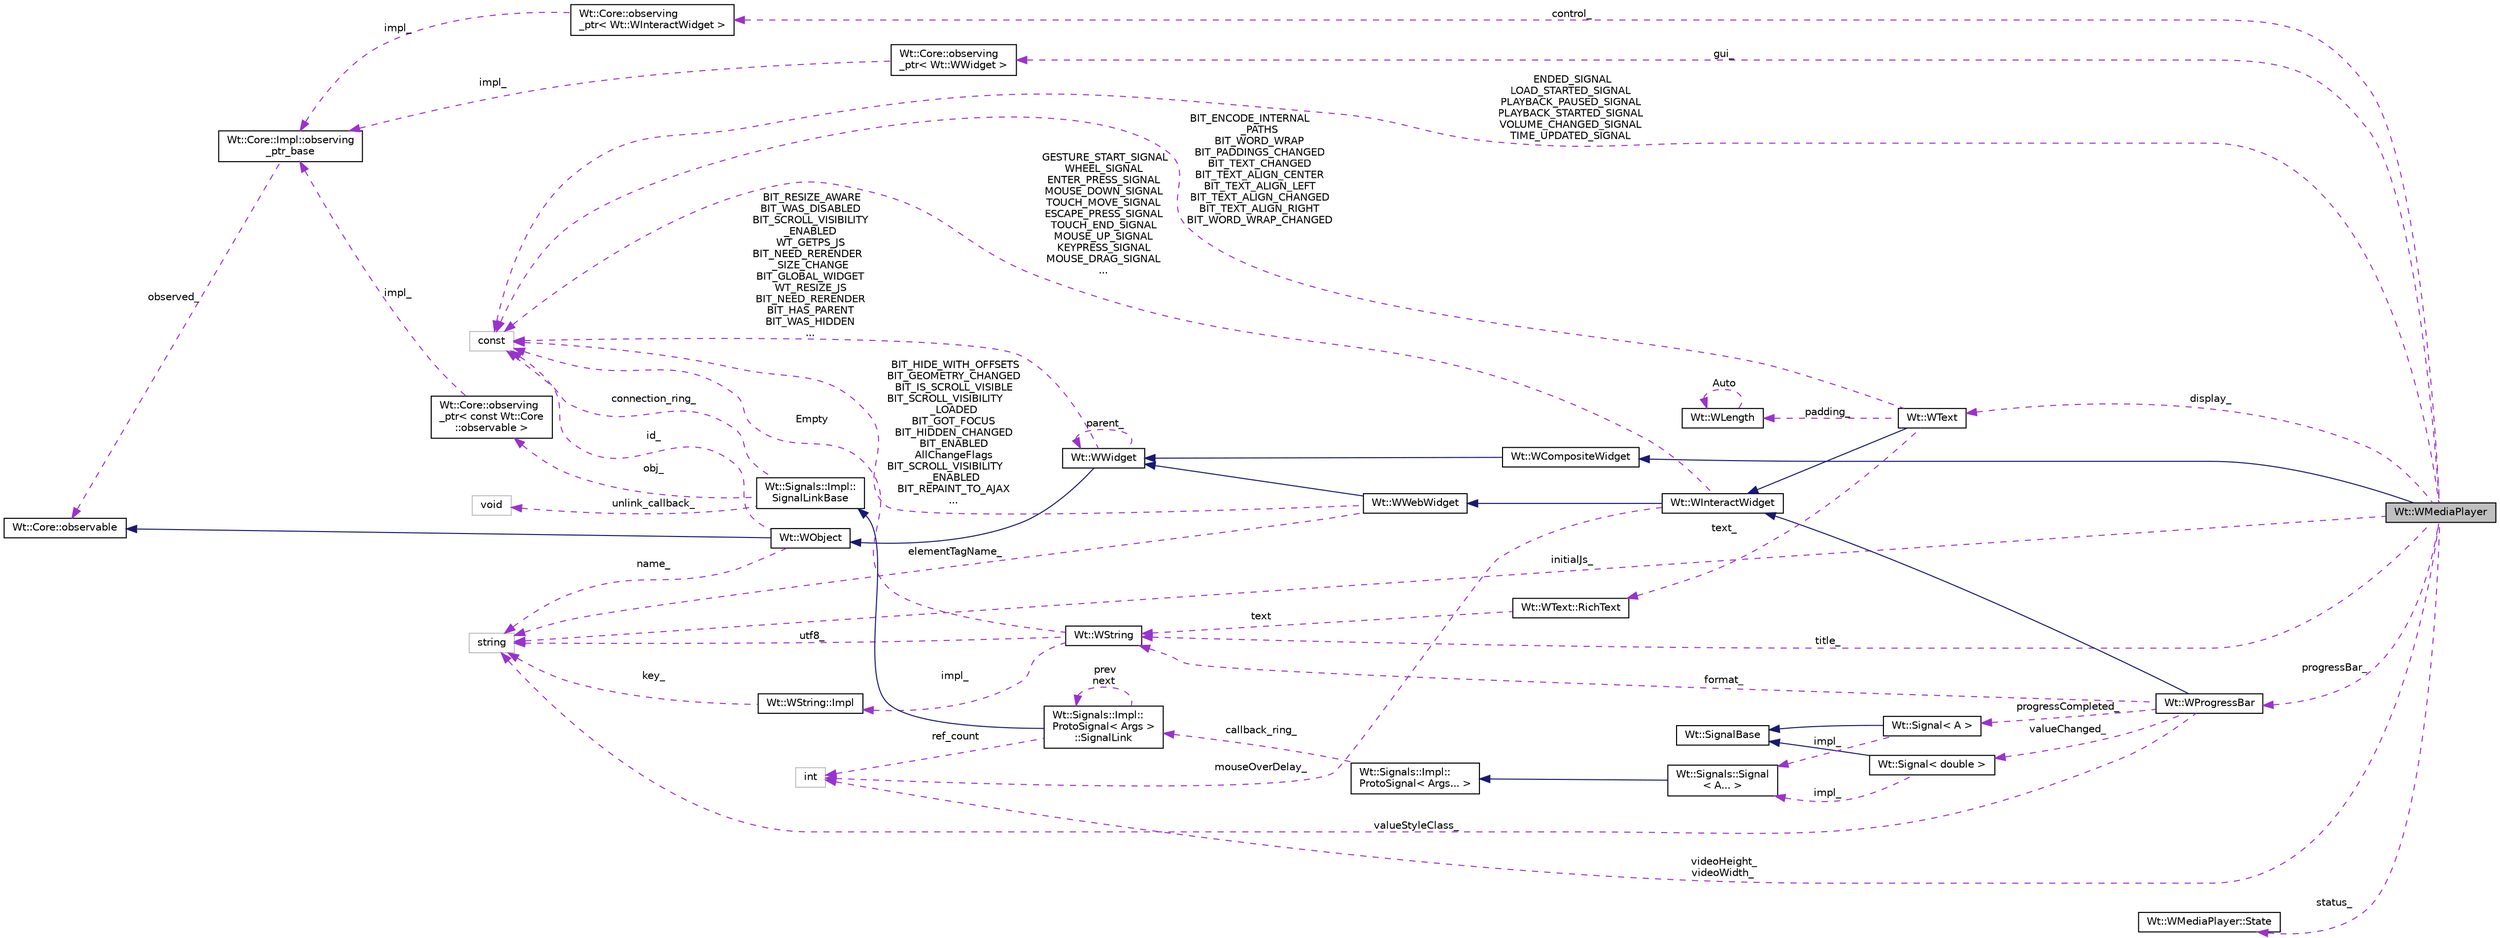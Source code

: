 digraph "Wt::WMediaPlayer"
{
 // LATEX_PDF_SIZE
  edge [fontname="Helvetica",fontsize="10",labelfontname="Helvetica",labelfontsize="10"];
  node [fontname="Helvetica",fontsize="10",shape=record];
  rankdir="LR";
  Node1 [label="Wt::WMediaPlayer",height=0.2,width=0.4,color="black", fillcolor="grey75", style="filled", fontcolor="black",tooltip="A media player."];
  Node2 -> Node1 [dir="back",color="midnightblue",fontsize="10",style="solid"];
  Node2 [label="Wt::WCompositeWidget",height=0.2,width=0.4,color="black", fillcolor="white", style="filled",URL="$classWt_1_1WCompositeWidget.html",tooltip="A widget that hides the implementation of composite widgets."];
  Node3 -> Node2 [dir="back",color="midnightblue",fontsize="10",style="solid"];
  Node3 [label="Wt::WWidget",height=0.2,width=0.4,color="black", fillcolor="white", style="filled",URL="$classWt_1_1WWidget.html",tooltip="The abstract base class for a user-interface component."];
  Node4 -> Node3 [dir="back",color="midnightblue",fontsize="10",style="solid"];
  Node4 [label="Wt::WObject",height=0.2,width=0.4,color="black", fillcolor="white", style="filled",URL="$classWt_1_1WObject.html",tooltip="A base class for objects that participate in the signal/slot system."];
  Node5 -> Node4 [dir="back",color="midnightblue",fontsize="10",style="solid"];
  Node5 [label="Wt::Core::observable",height=0.2,width=0.4,color="black", fillcolor="white", style="filled",URL="$classWt_1_1Core_1_1observable.html",tooltip="A base class for objects whose life-time can be tracked."];
  Node6 -> Node4 [dir="back",color="darkorchid3",fontsize="10",style="dashed",label=" name_" ];
  Node6 [label="string",height=0.2,width=0.4,color="grey75", fillcolor="white", style="filled",tooltip=" "];
  Node7 -> Node4 [dir="back",color="darkorchid3",fontsize="10",style="dashed",label=" id_" ];
  Node7 [label="const",height=0.2,width=0.4,color="grey75", fillcolor="white", style="filled",tooltip=" "];
  Node3 -> Node3 [dir="back",color="darkorchid3",fontsize="10",style="dashed",label=" parent_" ];
  Node7 -> Node3 [dir="back",color="darkorchid3",fontsize="10",style="dashed",label=" BIT_RESIZE_AWARE\nBIT_WAS_DISABLED\nBIT_SCROLL_VISIBILITY\l_ENABLED\nWT_GETPS_JS\nBIT_NEED_RERENDER\l_SIZE_CHANGE\nBIT_GLOBAL_WIDGET\nWT_RESIZE_JS\nBIT_NEED_RERENDER\nBIT_HAS_PARENT\nBIT_WAS_HIDDEN\n..." ];
  Node8 -> Node1 [dir="back",color="darkorchid3",fontsize="10",style="dashed",label=" control_" ];
  Node8 [label="Wt::Core::observing\l_ptr\< Wt::WInteractWidget \>",height=0.2,width=0.4,color="black", fillcolor="white", style="filled",URL="$classWt_1_1Core_1_1observing__ptr.html",tooltip=" "];
  Node9 -> Node8 [dir="back",color="darkorchid3",fontsize="10",style="dashed",label=" impl_" ];
  Node9 [label="Wt::Core::Impl::observing\l_ptr_base",height=0.2,width=0.4,color="black", fillcolor="white", style="filled",URL="$structWt_1_1Core_1_1Impl_1_1observing__ptr__base.html",tooltip=" "];
  Node5 -> Node9 [dir="back",color="darkorchid3",fontsize="10",style="dashed",label=" observed_" ];
  Node10 -> Node1 [dir="back",color="darkorchid3",fontsize="10",style="dashed",label=" title_" ];
  Node10 [label="Wt::WString",height=0.2,width=0.4,color="black", fillcolor="white", style="filled",URL="$classWt_1_1WString.html",tooltip="A value class which describes a locale-aware unicode string."];
  Node11 -> Node10 [dir="back",color="darkorchid3",fontsize="10",style="dashed",label=" impl_" ];
  Node11 [label="Wt::WString::Impl",height=0.2,width=0.4,color="black", fillcolor="white", style="filled",URL="$structWt_1_1WString_1_1Impl.html",tooltip=" "];
  Node6 -> Node11 [dir="back",color="darkorchid3",fontsize="10",style="dashed",label=" key_" ];
  Node6 -> Node10 [dir="back",color="darkorchid3",fontsize="10",style="dashed",label=" utf8_" ];
  Node7 -> Node10 [dir="back",color="darkorchid3",fontsize="10",style="dashed",label=" Empty" ];
  Node12 -> Node1 [dir="back",color="darkorchid3",fontsize="10",style="dashed",label=" gui_" ];
  Node12 [label="Wt::Core::observing\l_ptr\< Wt::WWidget \>",height=0.2,width=0.4,color="black", fillcolor="white", style="filled",URL="$classWt_1_1Core_1_1observing__ptr.html",tooltip=" "];
  Node9 -> Node12 [dir="back",color="darkorchid3",fontsize="10",style="dashed",label=" impl_" ];
  Node13 -> Node1 [dir="back",color="darkorchid3",fontsize="10",style="dashed",label=" videoHeight_\nvideoWidth_" ];
  Node13 [label="int",height=0.2,width=0.4,color="grey75", fillcolor="white", style="filled",tooltip=" "];
  Node14 -> Node1 [dir="back",color="darkorchid3",fontsize="10",style="dashed",label=" display_" ];
  Node14 [label="Wt::WText",height=0.2,width=0.4,color="black", fillcolor="white", style="filled",URL="$classWt_1_1WText.html",tooltip="A widget that renders (XHTML) text."];
  Node15 -> Node14 [dir="back",color="midnightblue",fontsize="10",style="solid"];
  Node15 [label="Wt::WInteractWidget",height=0.2,width=0.4,color="black", fillcolor="white", style="filled",URL="$classWt_1_1WInteractWidget.html",tooltip="An abstract widget that can receive user-interface interaction."];
  Node16 -> Node15 [dir="back",color="midnightblue",fontsize="10",style="solid"];
  Node16 [label="Wt::WWebWidget",height=0.2,width=0.4,color="black", fillcolor="white", style="filled",URL="$classWt_1_1WWebWidget.html",tooltip="A base class for widgets with an HTML counterpart."];
  Node3 -> Node16 [dir="back",color="midnightblue",fontsize="10",style="solid"];
  Node6 -> Node16 [dir="back",color="darkorchid3",fontsize="10",style="dashed",label=" elementTagName_" ];
  Node7 -> Node16 [dir="back",color="darkorchid3",fontsize="10",style="dashed",label=" BIT_HIDE_WITH_OFFSETS\nBIT_GEOMETRY_CHANGED\nBIT_IS_SCROLL_VISIBLE\nBIT_SCROLL_VISIBILITY\l_LOADED\nBIT_GOT_FOCUS\nBIT_HIDDEN_CHANGED\nBIT_ENABLED\nAllChangeFlags\nBIT_SCROLL_VISIBILITY\l_ENABLED\nBIT_REPAINT_TO_AJAX\n..." ];
  Node13 -> Node15 [dir="back",color="darkorchid3",fontsize="10",style="dashed",label=" mouseOverDelay_" ];
  Node7 -> Node15 [dir="back",color="darkorchid3",fontsize="10",style="dashed",label=" GESTURE_START_SIGNAL\nWHEEL_SIGNAL\nENTER_PRESS_SIGNAL\nMOUSE_DOWN_SIGNAL\nTOUCH_MOVE_SIGNAL\nESCAPE_PRESS_SIGNAL\nTOUCH_END_SIGNAL\nMOUSE_UP_SIGNAL\nKEYPRESS_SIGNAL\nMOUSE_DRAG_SIGNAL\n..." ];
  Node17 -> Node14 [dir="back",color="darkorchid3",fontsize="10",style="dashed",label=" text_" ];
  Node17 [label="Wt::WText::RichText",height=0.2,width=0.4,color="black", fillcolor="white", style="filled",URL="$structWt_1_1WText_1_1RichText.html",tooltip=" "];
  Node10 -> Node17 [dir="back",color="darkorchid3",fontsize="10",style="dashed",label=" text" ];
  Node18 -> Node14 [dir="back",color="darkorchid3",fontsize="10",style="dashed",label=" padding_" ];
  Node18 [label="Wt::WLength",height=0.2,width=0.4,color="black", fillcolor="white", style="filled",URL="$classWt_1_1WLength.html",tooltip="A value class that describes a CSS length."];
  Node18 -> Node18 [dir="back",color="darkorchid3",fontsize="10",style="dashed",label=" Auto" ];
  Node7 -> Node14 [dir="back",color="darkorchid3",fontsize="10",style="dashed",label=" BIT_ENCODE_INTERNAL\l_PATHS\nBIT_WORD_WRAP\nBIT_PADDINGS_CHANGED\nBIT_TEXT_CHANGED\nBIT_TEXT_ALIGN_CENTER\nBIT_TEXT_ALIGN_LEFT\nBIT_TEXT_ALIGN_CHANGED\nBIT_TEXT_ALIGN_RIGHT\nBIT_WORD_WRAP_CHANGED" ];
  Node6 -> Node1 [dir="back",color="darkorchid3",fontsize="10",style="dashed",label=" initialJs_" ];
  Node7 -> Node1 [dir="back",color="darkorchid3",fontsize="10",style="dashed",label=" ENDED_SIGNAL\nLOAD_STARTED_SIGNAL\nPLAYBACK_PAUSED_SIGNAL\nPLAYBACK_STARTED_SIGNAL\nVOLUME_CHANGED_SIGNAL\nTIME_UPDATED_SIGNAL" ];
  Node19 -> Node1 [dir="back",color="darkorchid3",fontsize="10",style="dashed",label=" status_" ];
  Node19 [label="Wt::WMediaPlayer::State",height=0.2,width=0.4,color="black", fillcolor="white", style="filled",URL="$structWt_1_1WMediaPlayer_1_1State.html",tooltip=" "];
  Node20 -> Node1 [dir="back",color="darkorchid3",fontsize="10",style="dashed",label=" progressBar_" ];
  Node20 [label="Wt::WProgressBar",height=0.2,width=0.4,color="black", fillcolor="white", style="filled",URL="$classWt_1_1WProgressBar.html",tooltip="A progress bar."];
  Node15 -> Node20 [dir="back",color="midnightblue",fontsize="10",style="solid"];
  Node21 -> Node20 [dir="back",color="darkorchid3",fontsize="10",style="dashed",label=" progressCompleted_" ];
  Node21 [label="Wt::Signal\< A \>",height=0.2,width=0.4,color="black", fillcolor="white", style="filled",URL="$classWt_1_1Signal.html",tooltip="A signal that propagates events to listeners."];
  Node22 -> Node21 [dir="back",color="midnightblue",fontsize="10",style="solid"];
  Node22 [label="Wt::SignalBase",height=0.2,width=0.4,color="black", fillcolor="white", style="filled",URL="$classWt_1_1SignalBase.html",tooltip="Abstract base class of a signal."];
  Node23 -> Node21 [dir="back",color="darkorchid3",fontsize="10",style="dashed",label=" impl_" ];
  Node23 [label="Wt::Signals::Signal\l\< A... \>",height=0.2,width=0.4,color="black", fillcolor="white", style="filled",URL="$structWt_1_1Signals_1_1Signal.html",tooltip=" "];
  Node24 -> Node23 [dir="back",color="midnightblue",fontsize="10",style="solid"];
  Node24 [label="Wt::Signals::Impl::\lProtoSignal\< Args... \>",height=0.2,width=0.4,color="black", fillcolor="white", style="filled",URL="$classWt_1_1Signals_1_1Impl_1_1ProtoSignal.html",tooltip=" "];
  Node25 -> Node24 [dir="back",color="darkorchid3",fontsize="10",style="dashed",label=" callback_ring_" ];
  Node25 [label="Wt::Signals::Impl::\lProtoSignal\< Args \>\l::SignalLink",height=0.2,width=0.4,color="black", fillcolor="white", style="filled",URL="$structWt_1_1Signals_1_1Impl_1_1ProtoSignal_1_1SignalLink.html",tooltip=" "];
  Node26 -> Node25 [dir="back",color="midnightblue",fontsize="10",style="solid"];
  Node26 [label="Wt::Signals::Impl::\lSignalLinkBase",height=0.2,width=0.4,color="black", fillcolor="white", style="filled",URL="$classWt_1_1Signals_1_1Impl_1_1SignalLinkBase.html",tooltip=" "];
  Node27 -> Node26 [dir="back",color="darkorchid3",fontsize="10",style="dashed",label=" unlink_callback_" ];
  Node27 [label="void",height=0.2,width=0.4,color="grey75", fillcolor="white", style="filled",tooltip=" "];
  Node28 -> Node26 [dir="back",color="darkorchid3",fontsize="10",style="dashed",label=" obj_" ];
  Node28 [label="Wt::Core::observing\l_ptr\< const Wt::Core\l::observable \>",height=0.2,width=0.4,color="black", fillcolor="white", style="filled",URL="$classWt_1_1Core_1_1observing__ptr.html",tooltip=" "];
  Node9 -> Node28 [dir="back",color="darkorchid3",fontsize="10",style="dashed",label=" impl_" ];
  Node7 -> Node26 [dir="back",color="darkorchid3",fontsize="10",style="dashed",label=" connection_ring_" ];
  Node13 -> Node25 [dir="back",color="darkorchid3",fontsize="10",style="dashed",label=" ref_count" ];
  Node25 -> Node25 [dir="back",color="darkorchid3",fontsize="10",style="dashed",label=" prev\nnext" ];
  Node10 -> Node20 [dir="back",color="darkorchid3",fontsize="10",style="dashed",label=" format_" ];
  Node29 -> Node20 [dir="back",color="darkorchid3",fontsize="10",style="dashed",label=" valueChanged_" ];
  Node29 [label="Wt::Signal\< double \>",height=0.2,width=0.4,color="black", fillcolor="white", style="filled",URL="$classWt_1_1Signal.html",tooltip=" "];
  Node22 -> Node29 [dir="back",color="midnightblue",fontsize="10",style="solid"];
  Node23 -> Node29 [dir="back",color="darkorchid3",fontsize="10",style="dashed",label=" impl_" ];
  Node6 -> Node20 [dir="back",color="darkorchid3",fontsize="10",style="dashed",label=" valueStyleClass_" ];
}
